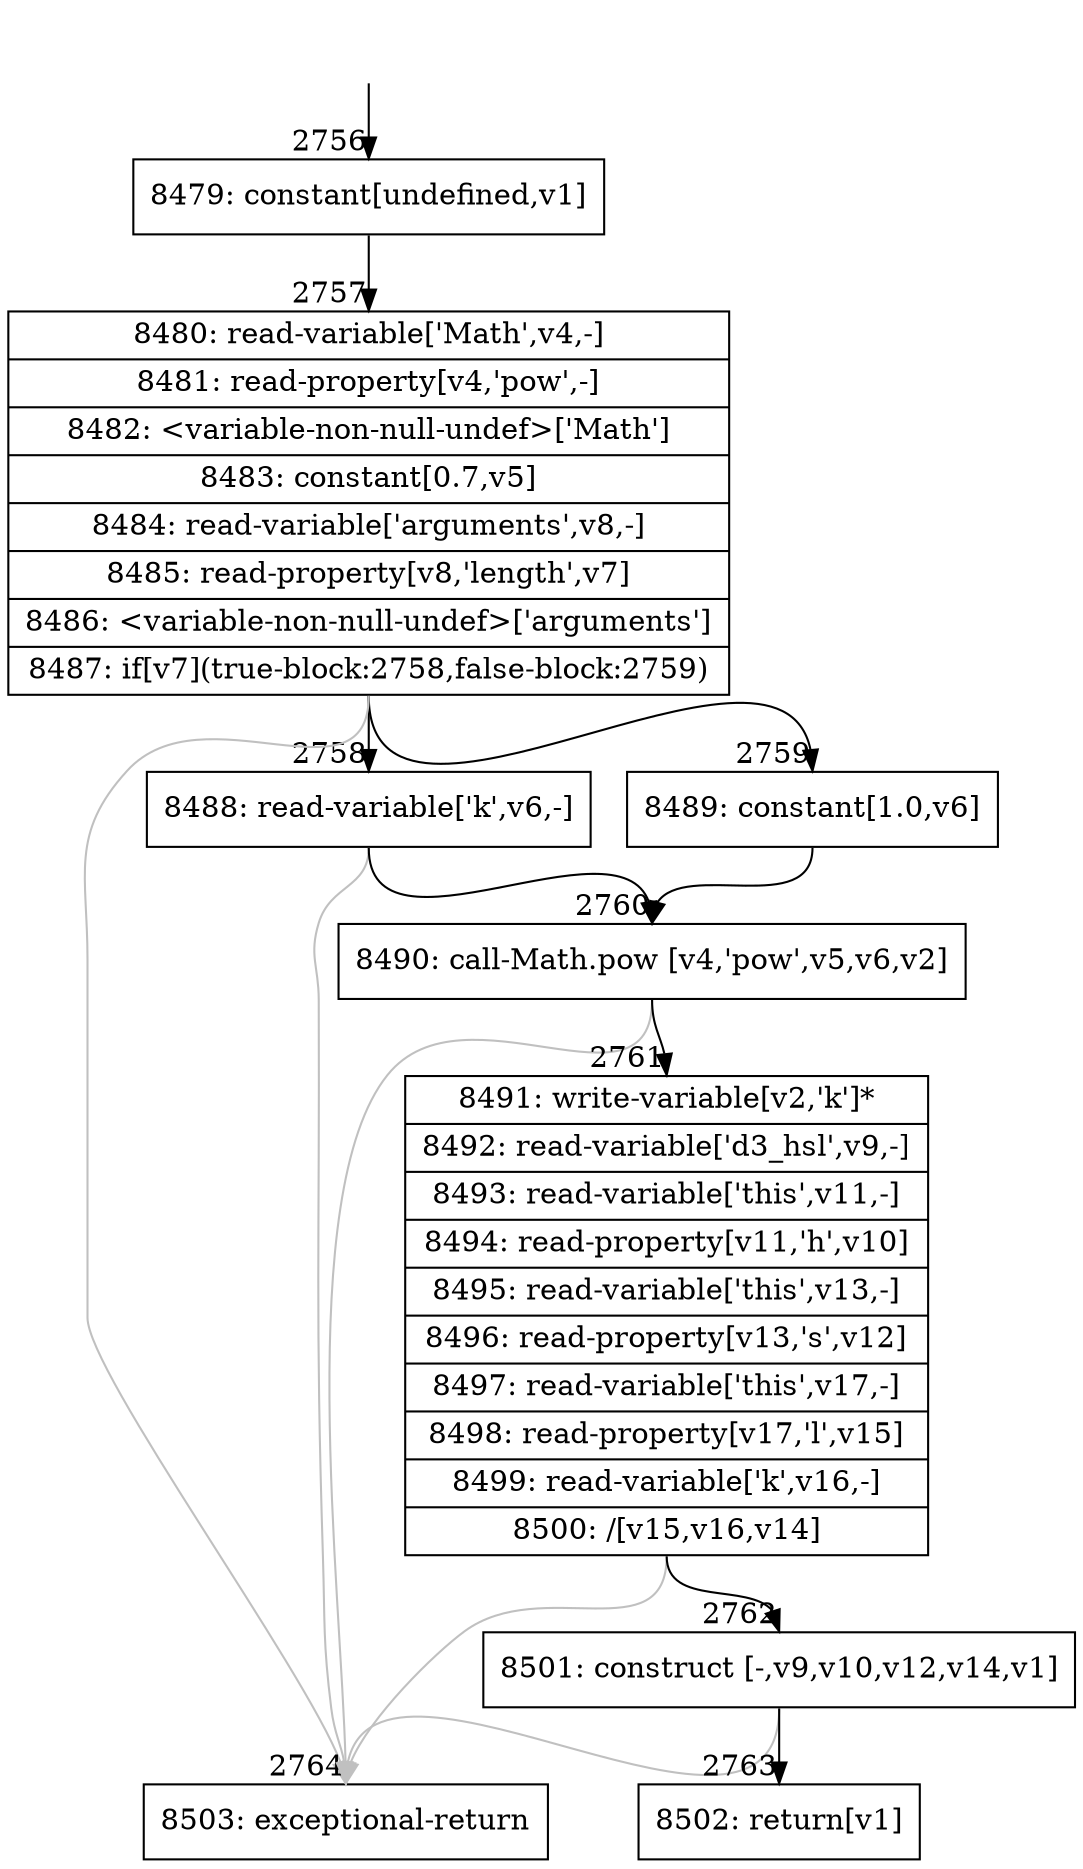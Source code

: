 digraph {
rankdir="TD"
BB_entry262[shape=none,label=""];
BB_entry262 -> BB2756 [tailport=s, headport=n, headlabel="    2756"]
BB2756 [shape=record label="{8479: constant[undefined,v1]}" ] 
BB2756 -> BB2757 [tailport=s, headport=n, headlabel="      2757"]
BB2757 [shape=record label="{8480: read-variable['Math',v4,-]|8481: read-property[v4,'pow',-]|8482: \<variable-non-null-undef\>['Math']|8483: constant[0.7,v5]|8484: read-variable['arguments',v8,-]|8485: read-property[v8,'length',v7]|8486: \<variable-non-null-undef\>['arguments']|8487: if[v7](true-block:2758,false-block:2759)}" ] 
BB2757 -> BB2758 [tailport=s, headport=n, headlabel="      2758"]
BB2757 -> BB2759 [tailport=s, headport=n, headlabel="      2759"]
BB2757 -> BB2764 [tailport=s, headport=n, color=gray, headlabel="      2764"]
BB2758 [shape=record label="{8488: read-variable['k',v6,-]}" ] 
BB2758 -> BB2760 [tailport=s, headport=n, headlabel="      2760"]
BB2758 -> BB2764 [tailport=s, headport=n, color=gray]
BB2759 [shape=record label="{8489: constant[1.0,v6]}" ] 
BB2759 -> BB2760 [tailport=s, headport=n]
BB2760 [shape=record label="{8490: call-Math.pow [v4,'pow',v5,v6,v2]}" ] 
BB2760 -> BB2761 [tailport=s, headport=n, headlabel="      2761"]
BB2760 -> BB2764 [tailport=s, headport=n, color=gray]
BB2761 [shape=record label="{8491: write-variable[v2,'k']*|8492: read-variable['d3_hsl',v9,-]|8493: read-variable['this',v11,-]|8494: read-property[v11,'h',v10]|8495: read-variable['this',v13,-]|8496: read-property[v13,'s',v12]|8497: read-variable['this',v17,-]|8498: read-property[v17,'l',v15]|8499: read-variable['k',v16,-]|8500: /[v15,v16,v14]}" ] 
BB2761 -> BB2762 [tailport=s, headport=n, headlabel="      2762"]
BB2761 -> BB2764 [tailport=s, headport=n, color=gray]
BB2762 [shape=record label="{8501: construct [-,v9,v10,v12,v14,v1]}" ] 
BB2762 -> BB2763 [tailport=s, headport=n, headlabel="      2763"]
BB2762 -> BB2764 [tailport=s, headport=n, color=gray]
BB2763 [shape=record label="{8502: return[v1]}" ] 
BB2764 [shape=record label="{8503: exceptional-return}" ] 
//#$~ 1586
}

